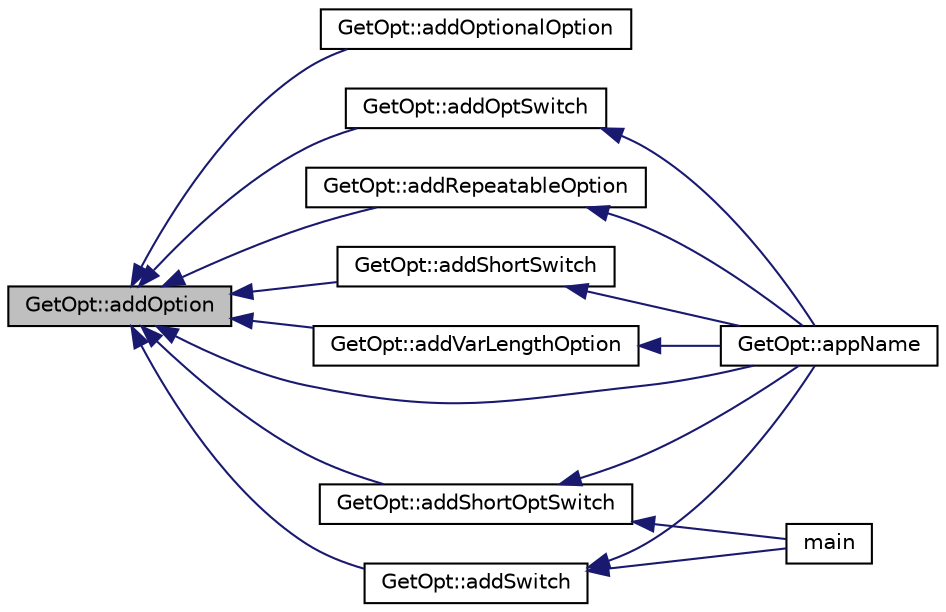 digraph "GetOpt::addOption"
{
 // INTERACTIVE_SVG=YES
  edge [fontname="Helvetica",fontsize="10",labelfontname="Helvetica",labelfontsize="10"];
  node [fontname="Helvetica",fontsize="10",shape=record];
  rankdir="LR";
  Node1 [label="GetOpt::addOption",height=0.2,width=0.4,color="black", fillcolor="grey75", style="filled", fontcolor="black"];
  Node1 -> Node2 [dir="back",color="midnightblue",fontsize="10",style="solid",fontname="Helvetica"];
  Node2 [label="GetOpt::addOptionalOption",height=0.2,width=0.4,color="black", fillcolor="white", style="filled",URL="$d1/d4b/class_get_opt.html#a87a236b2bf68e97e56450bae9159f8b2"];
  Node1 -> Node3 [dir="back",color="midnightblue",fontsize="10",style="solid",fontname="Helvetica"];
  Node3 [label="GetOpt::addOptSwitch",height=0.2,width=0.4,color="black", fillcolor="white", style="filled",URL="$d1/d4b/class_get_opt.html#a11aed71a58f71225c8c7b0e390648a30"];
  Node3 -> Node4 [dir="back",color="midnightblue",fontsize="10",style="solid",fontname="Helvetica"];
  Node4 [label="GetOpt::appName",height=0.2,width=0.4,color="black", fillcolor="white", style="filled",URL="$d1/d4b/class_get_opt.html#a2ea3cf13adec093e2f981f4b9f2734ac"];
  Node1 -> Node5 [dir="back",color="midnightblue",fontsize="10",style="solid",fontname="Helvetica"];
  Node5 [label="GetOpt::addRepeatableOption",height=0.2,width=0.4,color="black", fillcolor="white", style="filled",URL="$d1/d4b/class_get_opt.html#a7ebf6d3028f1a431b6755416854667c5"];
  Node5 -> Node4 [dir="back",color="midnightblue",fontsize="10",style="solid",fontname="Helvetica"];
  Node1 -> Node6 [dir="back",color="midnightblue",fontsize="10",style="solid",fontname="Helvetica"];
  Node6 [label="GetOpt::addShortOptSwitch",height=0.2,width=0.4,color="black", fillcolor="white", style="filled",URL="$d1/d4b/class_get_opt.html#a7ba8bf76e5a6c2bc75f7747b5281f65d"];
  Node6 -> Node7 [dir="back",color="midnightblue",fontsize="10",style="solid",fontname="Helvetica"];
  Node7 [label="main",height=0.2,width=0.4,color="black", fillcolor="white", style="filled",URL="$d8/d32/ssl-vision_2src_2app_2main_8cpp.html#a0ddf1224851353fc92bfbff6f499fa97"];
  Node6 -> Node4 [dir="back",color="midnightblue",fontsize="10",style="solid",fontname="Helvetica"];
  Node1 -> Node8 [dir="back",color="midnightblue",fontsize="10",style="solid",fontname="Helvetica"];
  Node8 [label="GetOpt::addShortSwitch",height=0.2,width=0.4,color="black", fillcolor="white", style="filled",URL="$d1/d4b/class_get_opt.html#a9b45905b61bbbd82cf8e8d643bc25750"];
  Node8 -> Node4 [dir="back",color="midnightblue",fontsize="10",style="solid",fontname="Helvetica"];
  Node1 -> Node9 [dir="back",color="midnightblue",fontsize="10",style="solid",fontname="Helvetica"];
  Node9 [label="GetOpt::addSwitch",height=0.2,width=0.4,color="black", fillcolor="white", style="filled",URL="$d1/d4b/class_get_opt.html#a546bfd492063faed0bee07f19e4f7fd6"];
  Node9 -> Node7 [dir="back",color="midnightblue",fontsize="10",style="solid",fontname="Helvetica"];
  Node9 -> Node4 [dir="back",color="midnightblue",fontsize="10",style="solid",fontname="Helvetica"];
  Node1 -> Node10 [dir="back",color="midnightblue",fontsize="10",style="solid",fontname="Helvetica"];
  Node10 [label="GetOpt::addVarLengthOption",height=0.2,width=0.4,color="black", fillcolor="white", style="filled",URL="$d1/d4b/class_get_opt.html#aeba1ecb1bb8293f4987f6ca7a934290a"];
  Node10 -> Node4 [dir="back",color="midnightblue",fontsize="10",style="solid",fontname="Helvetica"];
  Node1 -> Node4 [dir="back",color="midnightblue",fontsize="10",style="solid",fontname="Helvetica"];
}
